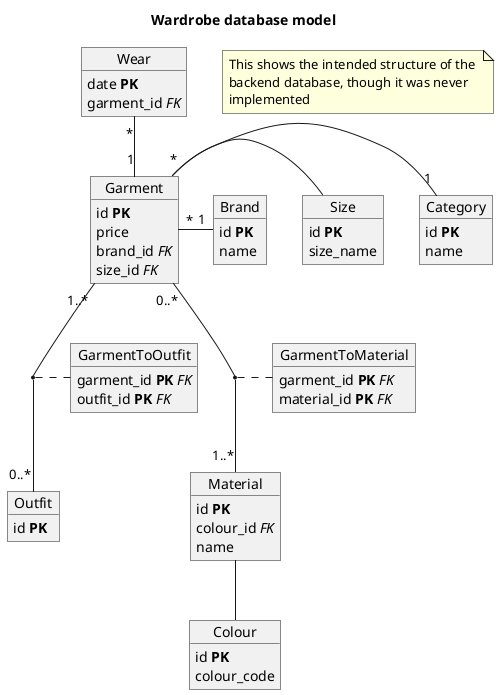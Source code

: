 @startuml Database

title Wardrobe database model
note as Info
This shows the intended structure of the 
backend database, though it was never
implemented
end note

object Garment{
    id **PK**
    price
    brand_id //FK//
    size_id //FK//
}

object GarmentToMaterial{
    garment_id **PK** //FK//
    material_id **PK** //FK//
}

object Outfit{
    id **PK**
}

object Category{
    id **PK**
    name
}

object GarmentToOutfit{
    garment_id **PK** //FK//
    outfit_id **PK** //FK//
}

object Size{
    id **PK**
    size_name
}

object Brand{
    id **PK**
    name
}

object Material{
    id **PK**
    colour_id //FK//
    name
}

object Wear{
    date **PK**
    garment_id //FK//
}

object Colour{
    id **PK**
    colour_code
}


Garment "1..*" -- "0..*" Outfit
(Garment, Outfit) .. GarmentToOutfit
Garment "0..*" -- "1..*" Material
(Garment, Material) .. GarmentToMaterial
Garment "*" -right- "1" Category
Garment -right- Size
Garment "*" -right- "1" Brand
Wear "*" -- "1" Garment
Material -- Colour

@enduml
